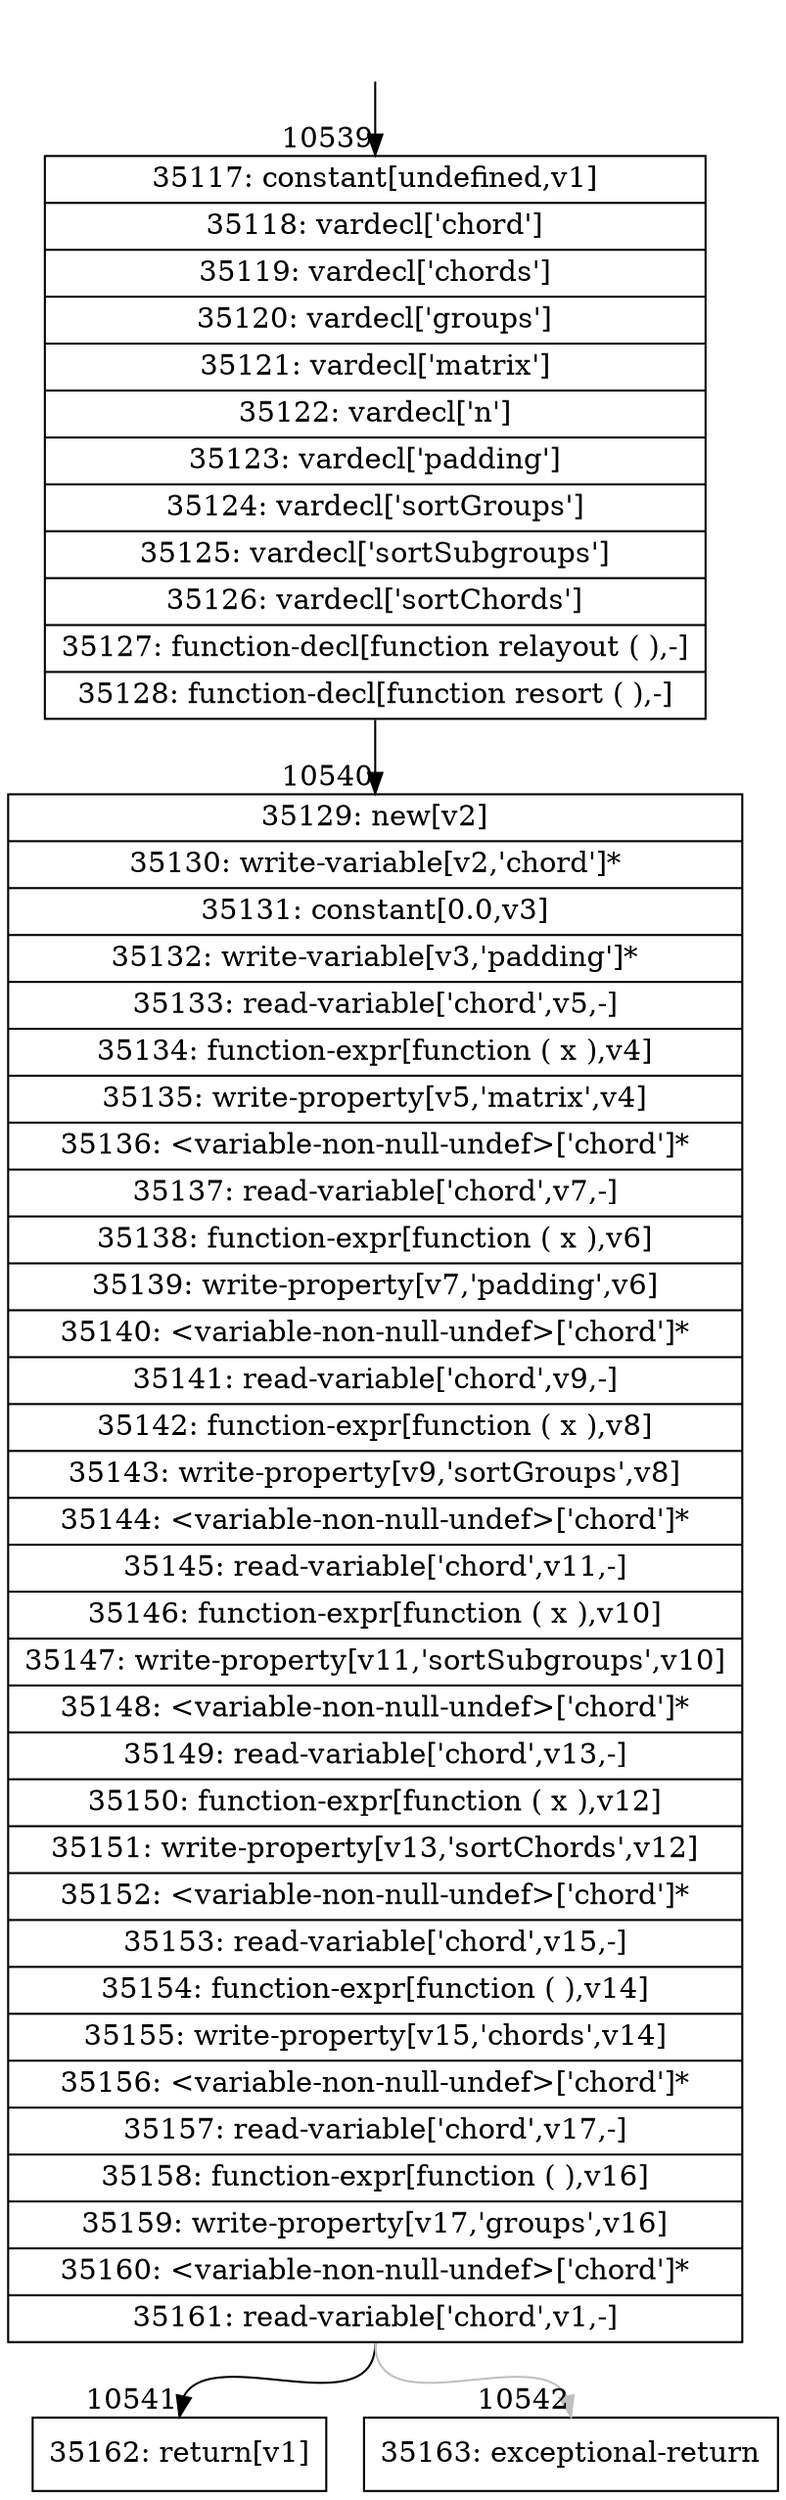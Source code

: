 digraph {
rankdir="TD"
BB_entry955[shape=none,label=""];
BB_entry955 -> BB10539 [tailport=s, headport=n, headlabel="    10539"]
BB10539 [shape=record label="{35117: constant[undefined,v1]|35118: vardecl['chord']|35119: vardecl['chords']|35120: vardecl['groups']|35121: vardecl['matrix']|35122: vardecl['n']|35123: vardecl['padding']|35124: vardecl['sortGroups']|35125: vardecl['sortSubgroups']|35126: vardecl['sortChords']|35127: function-decl[function relayout ( ),-]|35128: function-decl[function resort ( ),-]}" ] 
BB10539 -> BB10540 [tailport=s, headport=n, headlabel="      10540"]
BB10540 [shape=record label="{35129: new[v2]|35130: write-variable[v2,'chord']*|35131: constant[0.0,v3]|35132: write-variable[v3,'padding']*|35133: read-variable['chord',v5,-]|35134: function-expr[function ( x ),v4]|35135: write-property[v5,'matrix',v4]|35136: \<variable-non-null-undef\>['chord']*|35137: read-variable['chord',v7,-]|35138: function-expr[function ( x ),v6]|35139: write-property[v7,'padding',v6]|35140: \<variable-non-null-undef\>['chord']*|35141: read-variable['chord',v9,-]|35142: function-expr[function ( x ),v8]|35143: write-property[v9,'sortGroups',v8]|35144: \<variable-non-null-undef\>['chord']*|35145: read-variable['chord',v11,-]|35146: function-expr[function ( x ),v10]|35147: write-property[v11,'sortSubgroups',v10]|35148: \<variable-non-null-undef\>['chord']*|35149: read-variable['chord',v13,-]|35150: function-expr[function ( x ),v12]|35151: write-property[v13,'sortChords',v12]|35152: \<variable-non-null-undef\>['chord']*|35153: read-variable['chord',v15,-]|35154: function-expr[function ( ),v14]|35155: write-property[v15,'chords',v14]|35156: \<variable-non-null-undef\>['chord']*|35157: read-variable['chord',v17,-]|35158: function-expr[function ( ),v16]|35159: write-property[v17,'groups',v16]|35160: \<variable-non-null-undef\>['chord']*|35161: read-variable['chord',v1,-]}" ] 
BB10540 -> BB10541 [tailport=s, headport=n, headlabel="      10541"]
BB10540 -> BB10542 [tailport=s, headport=n, color=gray, headlabel="      10542"]
BB10541 [shape=record label="{35162: return[v1]}" ] 
BB10542 [shape=record label="{35163: exceptional-return}" ] 
//#$~ 6205
}

